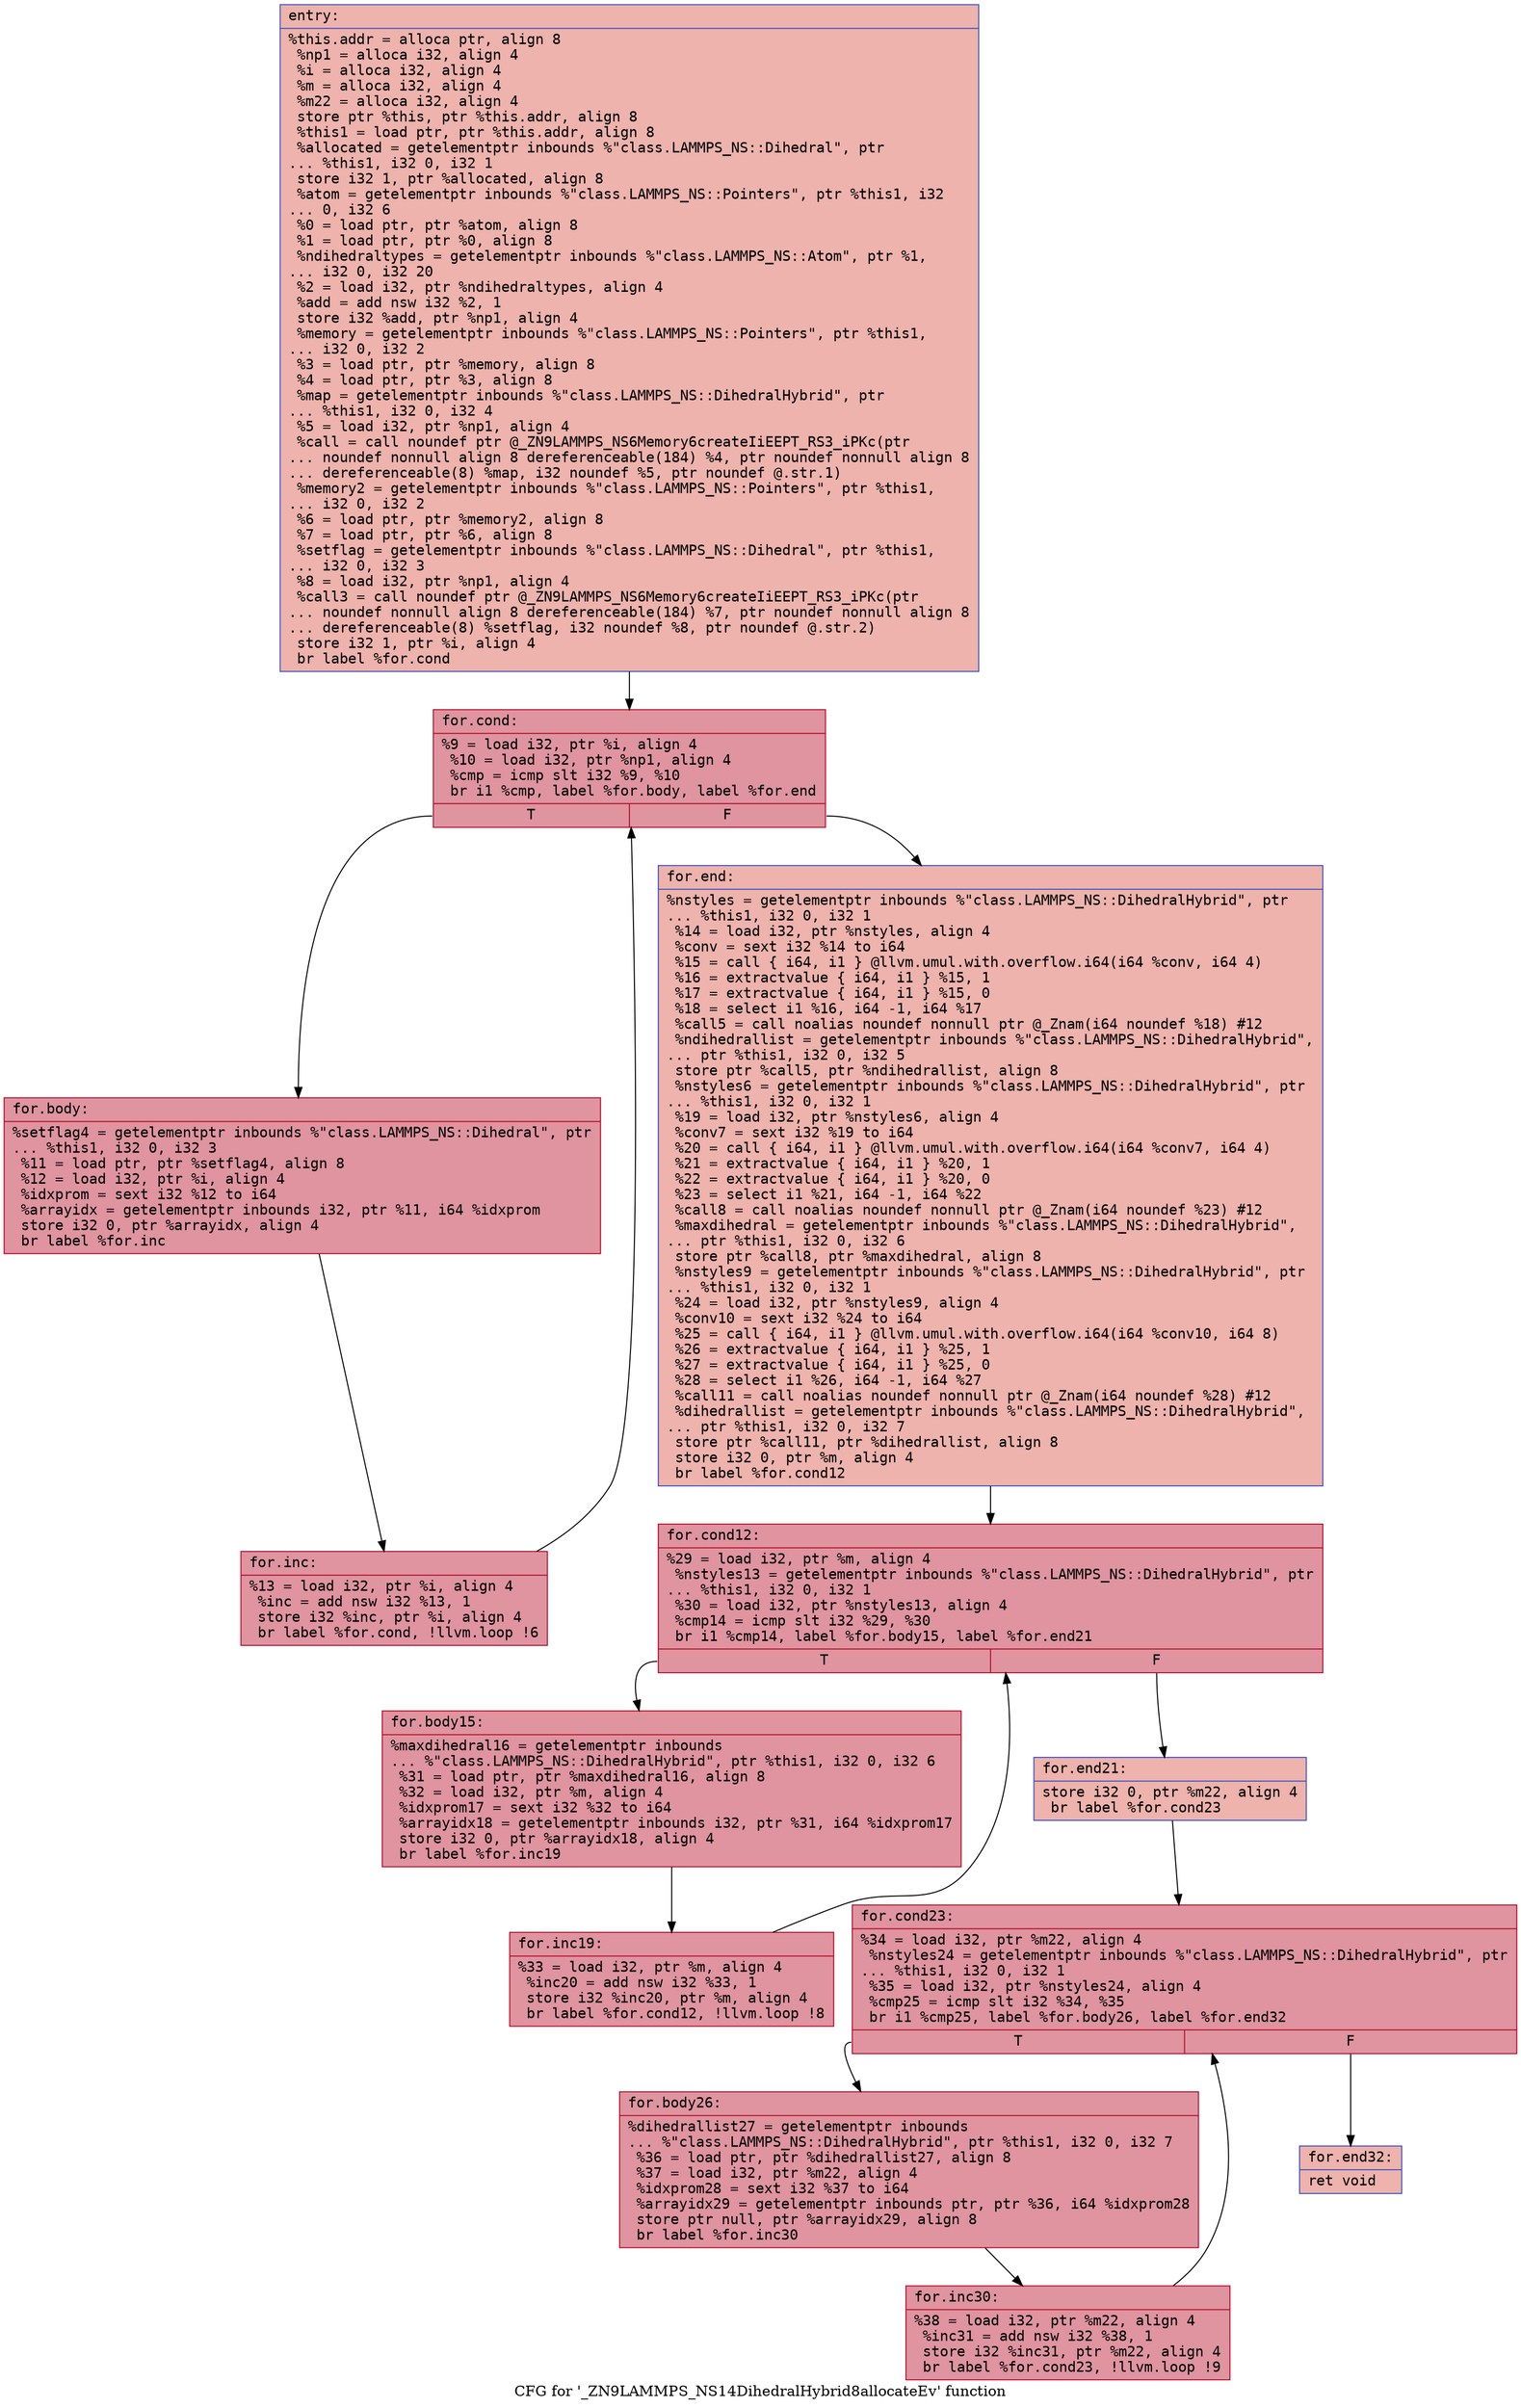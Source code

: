 digraph "CFG for '_ZN9LAMMPS_NS14DihedralHybrid8allocateEv' function" {
	label="CFG for '_ZN9LAMMPS_NS14DihedralHybrid8allocateEv' function";

	Node0x56273af12000 [shape=record,color="#3d50c3ff", style=filled, fillcolor="#d6524470" fontname="Courier",label="{entry:\l|  %this.addr = alloca ptr, align 8\l  %np1 = alloca i32, align 4\l  %i = alloca i32, align 4\l  %m = alloca i32, align 4\l  %m22 = alloca i32, align 4\l  store ptr %this, ptr %this.addr, align 8\l  %this1 = load ptr, ptr %this.addr, align 8\l  %allocated = getelementptr inbounds %\"class.LAMMPS_NS::Dihedral\", ptr\l... %this1, i32 0, i32 1\l  store i32 1, ptr %allocated, align 8\l  %atom = getelementptr inbounds %\"class.LAMMPS_NS::Pointers\", ptr %this1, i32\l... 0, i32 6\l  %0 = load ptr, ptr %atom, align 8\l  %1 = load ptr, ptr %0, align 8\l  %ndihedraltypes = getelementptr inbounds %\"class.LAMMPS_NS::Atom\", ptr %1,\l... i32 0, i32 20\l  %2 = load i32, ptr %ndihedraltypes, align 4\l  %add = add nsw i32 %2, 1\l  store i32 %add, ptr %np1, align 4\l  %memory = getelementptr inbounds %\"class.LAMMPS_NS::Pointers\", ptr %this1,\l... i32 0, i32 2\l  %3 = load ptr, ptr %memory, align 8\l  %4 = load ptr, ptr %3, align 8\l  %map = getelementptr inbounds %\"class.LAMMPS_NS::DihedralHybrid\", ptr\l... %this1, i32 0, i32 4\l  %5 = load i32, ptr %np1, align 4\l  %call = call noundef ptr @_ZN9LAMMPS_NS6Memory6createIiEEPT_RS3_iPKc(ptr\l... noundef nonnull align 8 dereferenceable(184) %4, ptr noundef nonnull align 8\l... dereferenceable(8) %map, i32 noundef %5, ptr noundef @.str.1)\l  %memory2 = getelementptr inbounds %\"class.LAMMPS_NS::Pointers\", ptr %this1,\l... i32 0, i32 2\l  %6 = load ptr, ptr %memory2, align 8\l  %7 = load ptr, ptr %6, align 8\l  %setflag = getelementptr inbounds %\"class.LAMMPS_NS::Dihedral\", ptr %this1,\l... i32 0, i32 3\l  %8 = load i32, ptr %np1, align 4\l  %call3 = call noundef ptr @_ZN9LAMMPS_NS6Memory6createIiEEPT_RS3_iPKc(ptr\l... noundef nonnull align 8 dereferenceable(184) %7, ptr noundef nonnull align 8\l... dereferenceable(8) %setflag, i32 noundef %8, ptr noundef @.str.2)\l  store i32 1, ptr %i, align 4\l  br label %for.cond\l}"];
	Node0x56273af12000 -> Node0x56273af13710[tooltip="entry -> for.cond\nProbability 100.00%" ];
	Node0x56273af13710 [shape=record,color="#b70d28ff", style=filled, fillcolor="#b70d2870" fontname="Courier",label="{for.cond:\l|  %9 = load i32, ptr %i, align 4\l  %10 = load i32, ptr %np1, align 4\l  %cmp = icmp slt i32 %9, %10\l  br i1 %cmp, label %for.body, label %for.end\l|{<s0>T|<s1>F}}"];
	Node0x56273af13710:s0 -> Node0x56273af13960[tooltip="for.cond -> for.body\nProbability 96.88%" ];
	Node0x56273af13710:s1 -> Node0x56273af139e0[tooltip="for.cond -> for.end\nProbability 3.12%" ];
	Node0x56273af13960 [shape=record,color="#b70d28ff", style=filled, fillcolor="#b70d2870" fontname="Courier",label="{for.body:\l|  %setflag4 = getelementptr inbounds %\"class.LAMMPS_NS::Dihedral\", ptr\l... %this1, i32 0, i32 3\l  %11 = load ptr, ptr %setflag4, align 8\l  %12 = load i32, ptr %i, align 4\l  %idxprom = sext i32 %12 to i64\l  %arrayidx = getelementptr inbounds i32, ptr %11, i64 %idxprom\l  store i32 0, ptr %arrayidx, align 4\l  br label %for.inc\l}"];
	Node0x56273af13960 -> Node0x56273af12ba0[tooltip="for.body -> for.inc\nProbability 100.00%" ];
	Node0x56273af12ba0 [shape=record,color="#b70d28ff", style=filled, fillcolor="#b70d2870" fontname="Courier",label="{for.inc:\l|  %13 = load i32, ptr %i, align 4\l  %inc = add nsw i32 %13, 1\l  store i32 %inc, ptr %i, align 4\l  br label %for.cond, !llvm.loop !6\l}"];
	Node0x56273af12ba0 -> Node0x56273af13710[tooltip="for.inc -> for.cond\nProbability 100.00%" ];
	Node0x56273af139e0 [shape=record,color="#3d50c3ff", style=filled, fillcolor="#d6524470" fontname="Courier",label="{for.end:\l|  %nstyles = getelementptr inbounds %\"class.LAMMPS_NS::DihedralHybrid\", ptr\l... %this1, i32 0, i32 1\l  %14 = load i32, ptr %nstyles, align 4\l  %conv = sext i32 %14 to i64\l  %15 = call \{ i64, i1 \} @llvm.umul.with.overflow.i64(i64 %conv, i64 4)\l  %16 = extractvalue \{ i64, i1 \} %15, 1\l  %17 = extractvalue \{ i64, i1 \} %15, 0\l  %18 = select i1 %16, i64 -1, i64 %17\l  %call5 = call noalias noundef nonnull ptr @_Znam(i64 noundef %18) #12\l  %ndihedrallist = getelementptr inbounds %\"class.LAMMPS_NS::DihedralHybrid\",\l... ptr %this1, i32 0, i32 5\l  store ptr %call5, ptr %ndihedrallist, align 8\l  %nstyles6 = getelementptr inbounds %\"class.LAMMPS_NS::DihedralHybrid\", ptr\l... %this1, i32 0, i32 1\l  %19 = load i32, ptr %nstyles6, align 4\l  %conv7 = sext i32 %19 to i64\l  %20 = call \{ i64, i1 \} @llvm.umul.with.overflow.i64(i64 %conv7, i64 4)\l  %21 = extractvalue \{ i64, i1 \} %20, 1\l  %22 = extractvalue \{ i64, i1 \} %20, 0\l  %23 = select i1 %21, i64 -1, i64 %22\l  %call8 = call noalias noundef nonnull ptr @_Znam(i64 noundef %23) #12\l  %maxdihedral = getelementptr inbounds %\"class.LAMMPS_NS::DihedralHybrid\",\l... ptr %this1, i32 0, i32 6\l  store ptr %call8, ptr %maxdihedral, align 8\l  %nstyles9 = getelementptr inbounds %\"class.LAMMPS_NS::DihedralHybrid\", ptr\l... %this1, i32 0, i32 1\l  %24 = load i32, ptr %nstyles9, align 4\l  %conv10 = sext i32 %24 to i64\l  %25 = call \{ i64, i1 \} @llvm.umul.with.overflow.i64(i64 %conv10, i64 8)\l  %26 = extractvalue \{ i64, i1 \} %25, 1\l  %27 = extractvalue \{ i64, i1 \} %25, 0\l  %28 = select i1 %26, i64 -1, i64 %27\l  %call11 = call noalias noundef nonnull ptr @_Znam(i64 noundef %28) #12\l  %dihedrallist = getelementptr inbounds %\"class.LAMMPS_NS::DihedralHybrid\",\l... ptr %this1, i32 0, i32 7\l  store ptr %call11, ptr %dihedrallist, align 8\l  store i32 0, ptr %m, align 4\l  br label %for.cond12\l}"];
	Node0x56273af139e0 -> Node0x56273af15d60[tooltip="for.end -> for.cond12\nProbability 100.00%" ];
	Node0x56273af15d60 [shape=record,color="#b70d28ff", style=filled, fillcolor="#b70d2870" fontname="Courier",label="{for.cond12:\l|  %29 = load i32, ptr %m, align 4\l  %nstyles13 = getelementptr inbounds %\"class.LAMMPS_NS::DihedralHybrid\", ptr\l... %this1, i32 0, i32 1\l  %30 = load i32, ptr %nstyles13, align 4\l  %cmp14 = icmp slt i32 %29, %30\l  br i1 %cmp14, label %for.body15, label %for.end21\l|{<s0>T|<s1>F}}"];
	Node0x56273af15d60:s0 -> Node0x56273af160c0[tooltip="for.cond12 -> for.body15\nProbability 96.88%" ];
	Node0x56273af15d60:s1 -> Node0x56273af16140[tooltip="for.cond12 -> for.end21\nProbability 3.12%" ];
	Node0x56273af160c0 [shape=record,color="#b70d28ff", style=filled, fillcolor="#b70d2870" fontname="Courier",label="{for.body15:\l|  %maxdihedral16 = getelementptr inbounds\l... %\"class.LAMMPS_NS::DihedralHybrid\", ptr %this1, i32 0, i32 6\l  %31 = load ptr, ptr %maxdihedral16, align 8\l  %32 = load i32, ptr %m, align 4\l  %idxprom17 = sext i32 %32 to i64\l  %arrayidx18 = getelementptr inbounds i32, ptr %31, i64 %idxprom17\l  store i32 0, ptr %arrayidx18, align 4\l  br label %for.inc19\l}"];
	Node0x56273af160c0 -> Node0x56273af16670[tooltip="for.body15 -> for.inc19\nProbability 100.00%" ];
	Node0x56273af16670 [shape=record,color="#b70d28ff", style=filled, fillcolor="#b70d2870" fontname="Courier",label="{for.inc19:\l|  %33 = load i32, ptr %m, align 4\l  %inc20 = add nsw i32 %33, 1\l  store i32 %inc20, ptr %m, align 4\l  br label %for.cond12, !llvm.loop !8\l}"];
	Node0x56273af16670 -> Node0x56273af15d60[tooltip="for.inc19 -> for.cond12\nProbability 100.00%" ];
	Node0x56273af16140 [shape=record,color="#3d50c3ff", style=filled, fillcolor="#d6524470" fontname="Courier",label="{for.end21:\l|  store i32 0, ptr %m22, align 4\l  br label %for.cond23\l}"];
	Node0x56273af16140 -> Node0x56273af171b0[tooltip="for.end21 -> for.cond23\nProbability 100.00%" ];
	Node0x56273af171b0 [shape=record,color="#b70d28ff", style=filled, fillcolor="#b70d2870" fontname="Courier",label="{for.cond23:\l|  %34 = load i32, ptr %m22, align 4\l  %nstyles24 = getelementptr inbounds %\"class.LAMMPS_NS::DihedralHybrid\", ptr\l... %this1, i32 0, i32 1\l  %35 = load i32, ptr %nstyles24, align 4\l  %cmp25 = icmp slt i32 %34, %35\l  br i1 %cmp25, label %for.body26, label %for.end32\l|{<s0>T|<s1>F}}"];
	Node0x56273af171b0:s0 -> Node0x56273af17540[tooltip="for.cond23 -> for.body26\nProbability 96.88%" ];
	Node0x56273af171b0:s1 -> Node0x56273af175c0[tooltip="for.cond23 -> for.end32\nProbability 3.12%" ];
	Node0x56273af17540 [shape=record,color="#b70d28ff", style=filled, fillcolor="#b70d2870" fontname="Courier",label="{for.body26:\l|  %dihedrallist27 = getelementptr inbounds\l... %\"class.LAMMPS_NS::DihedralHybrid\", ptr %this1, i32 0, i32 7\l  %36 = load ptr, ptr %dihedrallist27, align 8\l  %37 = load i32, ptr %m22, align 4\l  %idxprom28 = sext i32 %37 to i64\l  %arrayidx29 = getelementptr inbounds ptr, ptr %36, i64 %idxprom28\l  store ptr null, ptr %arrayidx29, align 8\l  br label %for.inc30\l}"];
	Node0x56273af17540 -> Node0x56273af17af0[tooltip="for.body26 -> for.inc30\nProbability 100.00%" ];
	Node0x56273af17af0 [shape=record,color="#b70d28ff", style=filled, fillcolor="#b70d2870" fontname="Courier",label="{for.inc30:\l|  %38 = load i32, ptr %m22, align 4\l  %inc31 = add nsw i32 %38, 1\l  store i32 %inc31, ptr %m22, align 4\l  br label %for.cond23, !llvm.loop !9\l}"];
	Node0x56273af17af0 -> Node0x56273af171b0[tooltip="for.inc30 -> for.cond23\nProbability 100.00%" ];
	Node0x56273af175c0 [shape=record,color="#3d50c3ff", style=filled, fillcolor="#d6524470" fontname="Courier",label="{for.end32:\l|  ret void\l}"];
}

